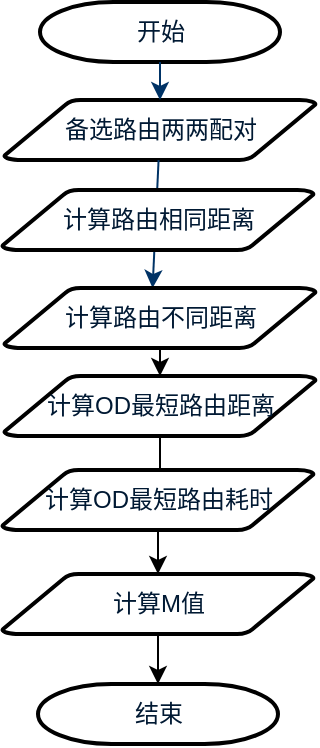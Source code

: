 <mxfile version="10.7.7" type="github"><diagram id="6a731a19-8d31-9384-78a2-239565b7b9f0" name="Page-1"><mxGraphModel dx="1372" dy="661" grid="1" gridSize="11" guides="1" tooltips="1" connect="1" arrows="1" fold="1" page="1" pageScale="1" pageWidth="1169" pageHeight="827" background="#ffffff" math="0" shadow="0"><root><mxCell id="0"/><mxCell id="1" parent="0"/><mxCell id="2" value="开始" style="shape=mxgraph.flowchart.terminator;fillColor=#FFFFFF;strokeColor=#000000;strokeWidth=2;gradientColor=none;gradientDirection=north;fontColor=#001933;fontStyle=0;html=1;" parent="1" vertex="1"><mxGeometry x="256" y="121" width="120" height="30" as="geometry"/></mxCell><mxCell id="3" value="备选路由两两配对" style="shape=mxgraph.flowchart.data;fillColor=#FFFFFF;strokeColor=#000000;strokeWidth=2;gradientColor=none;gradientDirection=north;fontColor=#001933;fontStyle=0;html=1;" parent="1" vertex="1"><mxGeometry x="238" y="170" width="156" height="30" as="geometry"/></mxCell><mxCell id="7" style="fontColor=#001933;fontStyle=1;strokeColor=#003366;strokeWidth=1;html=1;" parent="1" source="2" target="3" edge="1"><mxGeometry relative="1" as="geometry"/></mxCell><mxCell id="8" style="fontColor=#001933;fontStyle=1;strokeColor=#003366;strokeWidth=1;html=1;" parent="1" source="3" edge="1"><mxGeometry relative="1" as="geometry"><mxPoint x="312.291" y="264" as="targetPoint"/></mxGeometry></mxCell><mxCell id="40" value="结束" style="shape=mxgraph.flowchart.terminator;fillColor=#FFFFFF;strokeColor=#000000;strokeWidth=2;gradientColor=none;gradientDirection=north;fontColor=#001933;fontStyle=0;html=1;" parent="1" vertex="1"><mxGeometry x="255" y="462" width="120" height="30" as="geometry"/></mxCell><mxCell id="l3gBCyzJHe2TUMOAiHgv-41" value="计算路由相同距离" style="shape=mxgraph.flowchart.data;fillColor=#FFFFFF;strokeColor=#000000;strokeWidth=2;gradientColor=none;gradientDirection=north;fontColor=#001933;fontStyle=0;html=1;" parent="1" vertex="1"><mxGeometry x="237" y="215" width="156" height="30" as="geometry"/></mxCell><mxCell id="dx8JpOg6ENwuw66sWwdc-45" style="edgeStyle=orthogonalEdgeStyle;rounded=0;orthogonalLoop=1;jettySize=auto;html=1;entryX=0.5;entryY=0;entryDx=0;entryDy=0;entryPerimeter=0;" edge="1" parent="1" source="dx8JpOg6ENwuw66sWwdc-40" target="dx8JpOg6ENwuw66sWwdc-41"><mxGeometry relative="1" as="geometry"/></mxCell><mxCell id="dx8JpOg6ENwuw66sWwdc-40" value="计算路由不同距离" style="shape=mxgraph.flowchart.data;fillColor=#FFFFFF;strokeColor=#000000;strokeWidth=2;gradientColor=none;gradientDirection=north;fontColor=#001933;fontStyle=0;html=1;" vertex="1" parent="1"><mxGeometry x="238" y="264" width="156" height="30" as="geometry"/></mxCell><mxCell id="dx8JpOg6ENwuw66sWwdc-46" style="edgeStyle=orthogonalEdgeStyle;rounded=0;orthogonalLoop=1;jettySize=auto;html=1;" edge="1" parent="1" source="dx8JpOg6ENwuw66sWwdc-41" target="dx8JpOg6ENwuw66sWwdc-42"><mxGeometry relative="1" as="geometry"/></mxCell><mxCell id="dx8JpOg6ENwuw66sWwdc-41" value="计算OD最短路由距离" style="shape=mxgraph.flowchart.data;fillColor=#FFFFFF;strokeColor=#000000;strokeWidth=2;gradientColor=none;gradientDirection=north;fontColor=#001933;fontStyle=0;html=1;" vertex="1" parent="1"><mxGeometry x="238" y="308" width="156" height="30" as="geometry"/></mxCell><mxCell id="dx8JpOg6ENwuw66sWwdc-47" style="edgeStyle=orthogonalEdgeStyle;rounded=0;orthogonalLoop=1;jettySize=auto;html=1;" edge="1" parent="1" source="dx8JpOg6ENwuw66sWwdc-42" target="dx8JpOg6ENwuw66sWwdc-43"><mxGeometry relative="1" as="geometry"/></mxCell><mxCell id="dx8JpOg6ENwuw66sWwdc-42" value="计算OD最短路由耗时" style="shape=mxgraph.flowchart.data;fillColor=#FFFFFF;strokeColor=#000000;strokeWidth=2;gradientColor=none;gradientDirection=north;fontColor=#001933;fontStyle=0;html=1;" vertex="1" parent="1"><mxGeometry x="237" y="355" width="156" height="30" as="geometry"/></mxCell><mxCell id="dx8JpOg6ENwuw66sWwdc-44" style="edgeStyle=orthogonalEdgeStyle;rounded=0;orthogonalLoop=1;jettySize=auto;html=1;" edge="1" parent="1" source="dx8JpOg6ENwuw66sWwdc-43" target="40"><mxGeometry relative="1" as="geometry"/></mxCell><mxCell id="dx8JpOg6ENwuw66sWwdc-43" value="计算M值" style="shape=mxgraph.flowchart.data;fillColor=#FFFFFF;strokeColor=#000000;strokeWidth=2;gradientColor=none;gradientDirection=north;fontColor=#001933;fontStyle=0;html=1;" vertex="1" parent="1"><mxGeometry x="237" y="407" width="156" height="30" as="geometry"/></mxCell></root></mxGraphModel></diagram></mxfile>